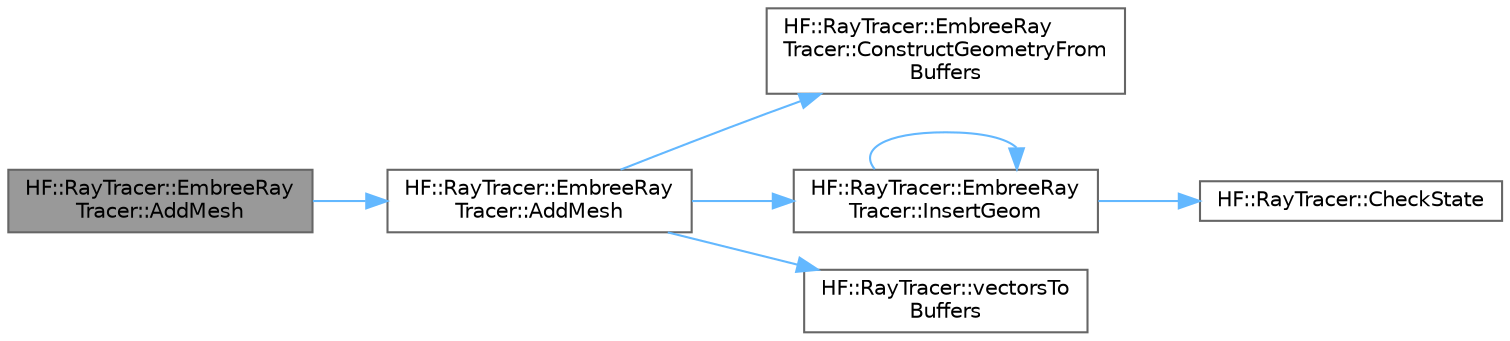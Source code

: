 digraph "HF::RayTracer::EmbreeRayTracer::AddMesh"
{
 // LATEX_PDF_SIZE
  bgcolor="transparent";
  edge [fontname=Helvetica,fontsize=10,labelfontname=Helvetica,labelfontsize=10];
  node [fontname=Helvetica,fontsize=10,shape=box,height=0.2,width=0.4];
  rankdir="LR";
  Node1 [label="HF::RayTracer::EmbreeRay\lTracer::AddMesh",height=0.2,width=0.4,color="gray40", fillcolor="grey60", style="filled", fontcolor="black",tooltip="Add several new meshes to the BVH."];
  Node1 -> Node2 [color="steelblue1",style="solid"];
  Node2 [label="HF::RayTracer::EmbreeRay\lTracer::AddMesh",height=0.2,width=0.4,color="grey40", fillcolor="white", style="filled",URL="$a01411.html#a6425a0f8f4a3ef8073e734ceb745cd1e",tooltip="Add a new mesh to this raytracer's BVH with the specified ID."];
  Node2 -> Node3 [color="steelblue1",style="solid"];
  Node3 [label="HF::RayTracer::EmbreeRay\lTracer::ConstructGeometryFrom\lBuffers",height=0.2,width=0.4,color="grey40", fillcolor="white", style="filled",URL="$a01411.html#aa602f6c44fa5230477642942ebc3216e",tooltip="Create a new instance of RTCGeometry from a triangle and vertex buffer."];
  Node2 -> Node4 [color="steelblue1",style="solid"];
  Node4 [label="HF::RayTracer::EmbreeRay\lTracer::InsertGeom",height=0.2,width=0.4,color="grey40", fillcolor="white", style="filled",URL="$a01411.html#a6ee1e15bc515878b156bc6a3778f8033",tooltip="Attach geometry to the current scene."];
  Node4 -> Node5 [color="steelblue1",style="solid"];
  Node5 [label="HF::RayTracer::CheckState",height=0.2,width=0.4,color="grey40", fillcolor="white", style="filled",URL="$a00464.html#a19e11d13f73136d6819b8abee57b0fd9",tooltip="Check an embree device for errors."];
  Node4 -> Node4 [color="steelblue1",style="solid"];
  Node2 -> Node6 [color="steelblue1",style="solid"];
  Node6 [label="HF::RayTracer::vectorsTo\lBuffers",height=0.2,width=0.4,color="grey40", fillcolor="white", style="filled",URL="$a00464.html#a732eb910d06064bea04e6a959fd235f0",tooltip="Index a list of verticies and place them into a triangle and vertex buffer."];
}

